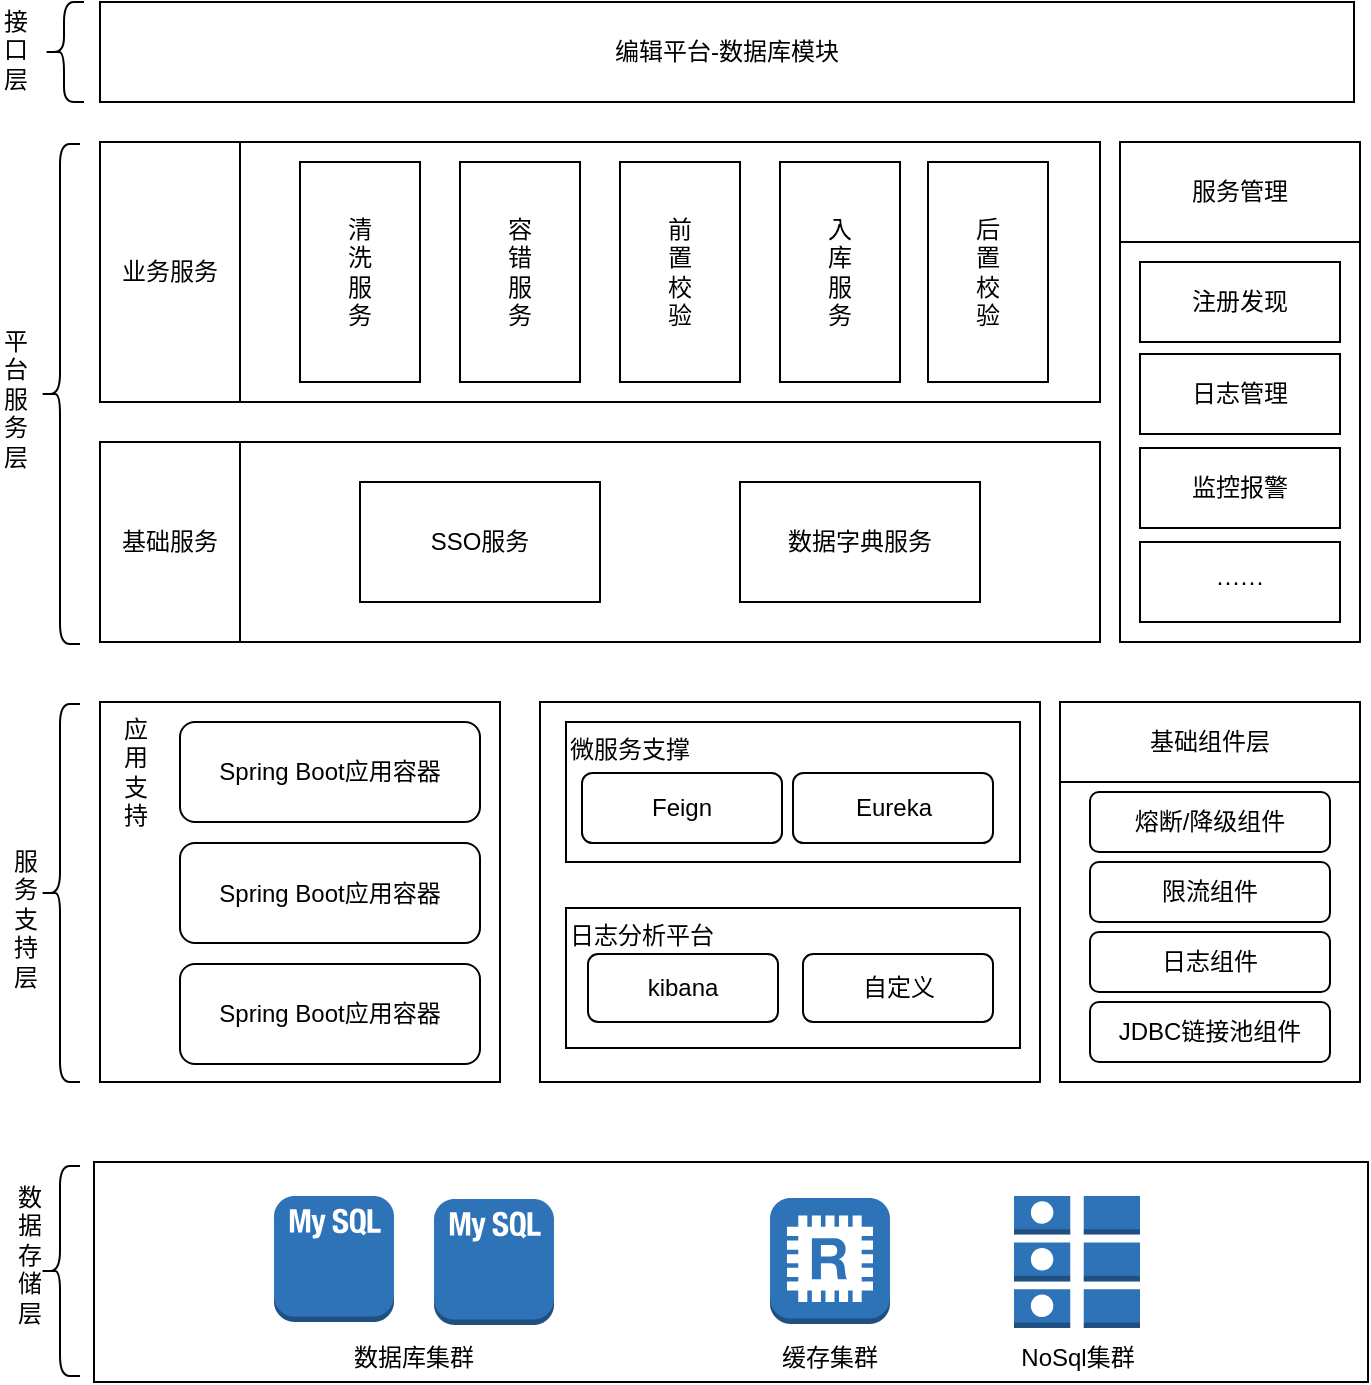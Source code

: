 <mxfile version="12.2.4" type="github" pages="1">
  <diagram id="bwR0MPHZC12A5jwAdn_Z" name="Page-1">
    <mxGraphModel dx="1408" dy="758" grid="1" gridSize="10" guides="1" tooltips="1" connect="1" arrows="1" fold="1" page="1" pageScale="1" pageWidth="827" pageHeight="1169" math="0" shadow="0">
      <root>
        <mxCell id="0"/>
        <mxCell id="1" parent="0"/>
        <mxCell id="ZqbOeCTGDKddQ_U7KF8V-39" value="平&lt;br&gt;台&lt;br&gt;服&lt;br&gt;务&lt;br&gt;层" style="text;html=1;resizable=0;points=[];autosize=1;align=left;verticalAlign=top;spacingTop=-4;" vertex="1" parent="1">
          <mxGeometry x="73" y="330" width="30" height="70" as="geometry"/>
        </mxCell>
        <mxCell id="ZqbOeCTGDKddQ_U7KF8V-60" value="服&lt;br&gt;务&lt;br&gt;支&lt;br&gt;持&lt;br&gt;层" style="text;html=1;resizable=0;points=[];autosize=1;align=left;verticalAlign=top;spacingTop=-4;" vertex="1" parent="1">
          <mxGeometry x="78" y="590" width="30" height="70" as="geometry"/>
        </mxCell>
        <mxCell id="ZqbOeCTGDKddQ_U7KF8V-68" value="" style="group" vertex="1" connectable="0" parent="1">
          <mxGeometry x="93" y="240" width="660" height="251" as="geometry"/>
        </mxCell>
        <mxCell id="ZqbOeCTGDKddQ_U7KF8V-23" value="" style="group" vertex="1" connectable="0" parent="ZqbOeCTGDKddQ_U7KF8V-68">
          <mxGeometry x="30" width="500" height="130" as="geometry"/>
        </mxCell>
        <mxCell id="ZqbOeCTGDKddQ_U7KF8V-1" value="" style="rounded=0;whiteSpace=wrap;html=1;" vertex="1" parent="ZqbOeCTGDKddQ_U7KF8V-23">
          <mxGeometry width="500" height="130" as="geometry"/>
        </mxCell>
        <mxCell id="ZqbOeCTGDKddQ_U7KF8V-7" value="清&lt;br&gt;洗&lt;br&gt;服&lt;br&gt;务" style="rounded=0;whiteSpace=wrap;html=1;verticalAlign=middle;flipV=0;flipH=0;" vertex="1" parent="ZqbOeCTGDKddQ_U7KF8V-23">
          <mxGeometry x="100" y="10" width="60" height="110" as="geometry"/>
        </mxCell>
        <mxCell id="ZqbOeCTGDKddQ_U7KF8V-8" value="容&lt;br&gt;错&lt;br&gt;服&lt;br&gt;务" style="rounded=0;whiteSpace=wrap;html=1;verticalAlign=middle;flipV=0;flipH=0;" vertex="1" parent="ZqbOeCTGDKddQ_U7KF8V-23">
          <mxGeometry x="180" y="10" width="60" height="110" as="geometry"/>
        </mxCell>
        <mxCell id="ZqbOeCTGDKddQ_U7KF8V-9" value="前&lt;br&gt;置&lt;br&gt;校&lt;br&gt;验" style="rounded=0;whiteSpace=wrap;html=1;verticalAlign=middle;flipV=0;flipH=0;" vertex="1" parent="ZqbOeCTGDKddQ_U7KF8V-23">
          <mxGeometry x="260" y="10" width="60" height="110" as="geometry"/>
        </mxCell>
        <mxCell id="ZqbOeCTGDKddQ_U7KF8V-10" value="入&lt;br&gt;库&lt;br&gt;服&lt;br&gt;务" style="rounded=0;whiteSpace=wrap;html=1;verticalAlign=middle;flipV=0;flipH=0;" vertex="1" parent="ZqbOeCTGDKddQ_U7KF8V-23">
          <mxGeometry x="340" y="10" width="60" height="110" as="geometry"/>
        </mxCell>
        <mxCell id="ZqbOeCTGDKddQ_U7KF8V-12" value="后&lt;br&gt;置&lt;br&gt;校&lt;br&gt;验" style="rounded=0;whiteSpace=wrap;html=1;verticalAlign=middle;flipV=0;flipH=0;" vertex="1" parent="ZqbOeCTGDKddQ_U7KF8V-23">
          <mxGeometry x="414" y="10" width="60" height="110" as="geometry"/>
        </mxCell>
        <mxCell id="ZqbOeCTGDKddQ_U7KF8V-21" value="业务服务" style="rounded=0;whiteSpace=wrap;html=1;" vertex="1" parent="ZqbOeCTGDKddQ_U7KF8V-23">
          <mxGeometry width="70" height="130" as="geometry"/>
        </mxCell>
        <mxCell id="ZqbOeCTGDKddQ_U7KF8V-25" value="" style="group" vertex="1" connectable="0" parent="ZqbOeCTGDKddQ_U7KF8V-68">
          <mxGeometry x="30" y="150" width="500" height="100" as="geometry"/>
        </mxCell>
        <mxCell id="ZqbOeCTGDKddQ_U7KF8V-14" value="" style="rounded=0;whiteSpace=wrap;html=1;" vertex="1" parent="ZqbOeCTGDKddQ_U7KF8V-25">
          <mxGeometry width="500" height="100" as="geometry"/>
        </mxCell>
        <mxCell id="ZqbOeCTGDKddQ_U7KF8V-15" value="SSO服务" style="rounded=0;whiteSpace=wrap;html=1;" vertex="1" parent="ZqbOeCTGDKddQ_U7KF8V-25">
          <mxGeometry x="130" y="20" width="120" height="60" as="geometry"/>
        </mxCell>
        <mxCell id="ZqbOeCTGDKddQ_U7KF8V-16" value="数据字典服务" style="rounded=0;whiteSpace=wrap;html=1;" vertex="1" parent="ZqbOeCTGDKddQ_U7KF8V-25">
          <mxGeometry x="320" y="20" width="120" height="60" as="geometry"/>
        </mxCell>
        <mxCell id="ZqbOeCTGDKddQ_U7KF8V-24" value="基础服务" style="rounded=0;whiteSpace=wrap;html=1;" vertex="1" parent="ZqbOeCTGDKddQ_U7KF8V-25">
          <mxGeometry width="70" height="100" as="geometry"/>
        </mxCell>
        <mxCell id="ZqbOeCTGDKddQ_U7KF8V-38" value="" style="shape=curlyBracket;whiteSpace=wrap;html=1;rounded=1;" vertex="1" parent="ZqbOeCTGDKddQ_U7KF8V-68">
          <mxGeometry y="1" width="20" height="250" as="geometry"/>
        </mxCell>
        <mxCell id="ZqbOeCTGDKddQ_U7KF8V-67" value="" style="group" vertex="1" connectable="0" parent="ZqbOeCTGDKddQ_U7KF8V-68">
          <mxGeometry x="540" width="120" height="250" as="geometry"/>
        </mxCell>
        <mxCell id="ZqbOeCTGDKddQ_U7KF8V-26" value="" style="rounded=0;whiteSpace=wrap;html=1;" vertex="1" parent="ZqbOeCTGDKddQ_U7KF8V-67">
          <mxGeometry width="120" height="250" as="geometry"/>
        </mxCell>
        <mxCell id="ZqbOeCTGDKddQ_U7KF8V-27" value="服务管理" style="rounded=0;whiteSpace=wrap;html=1;" vertex="1" parent="ZqbOeCTGDKddQ_U7KF8V-67">
          <mxGeometry width="120" height="50" as="geometry"/>
        </mxCell>
        <mxCell id="ZqbOeCTGDKddQ_U7KF8V-28" value="注册发现" style="rounded=0;whiteSpace=wrap;html=1;" vertex="1" parent="ZqbOeCTGDKddQ_U7KF8V-67">
          <mxGeometry x="10" y="60" width="100" height="40" as="geometry"/>
        </mxCell>
        <mxCell id="ZqbOeCTGDKddQ_U7KF8V-29" value="日志管理" style="rounded=0;whiteSpace=wrap;html=1;" vertex="1" parent="ZqbOeCTGDKddQ_U7KF8V-67">
          <mxGeometry x="10" y="106" width="100" height="40" as="geometry"/>
        </mxCell>
        <mxCell id="ZqbOeCTGDKddQ_U7KF8V-30" value="监控报警" style="rounded=0;whiteSpace=wrap;html=1;" vertex="1" parent="ZqbOeCTGDKddQ_U7KF8V-67">
          <mxGeometry x="10" y="153" width="100" height="40" as="geometry"/>
        </mxCell>
        <mxCell id="ZqbOeCTGDKddQ_U7KF8V-36" value="······" style="rounded=0;whiteSpace=wrap;html=1;" vertex="1" parent="ZqbOeCTGDKddQ_U7KF8V-67">
          <mxGeometry x="10" y="200" width="100" height="40" as="geometry"/>
        </mxCell>
        <mxCell id="ZqbOeCTGDKddQ_U7KF8V-72" value="" style="group" vertex="1" connectable="0" parent="1">
          <mxGeometry x="93" y="520" width="660" height="190" as="geometry"/>
        </mxCell>
        <mxCell id="ZqbOeCTGDKddQ_U7KF8V-59" value="" style="shape=curlyBracket;whiteSpace=wrap;html=1;rounded=1;align=center;" vertex="1" parent="ZqbOeCTGDKddQ_U7KF8V-72">
          <mxGeometry y="1" width="20" height="189" as="geometry"/>
        </mxCell>
        <mxCell id="ZqbOeCTGDKddQ_U7KF8V-69" value="" style="group" vertex="1" connectable="0" parent="ZqbOeCTGDKddQ_U7KF8V-72">
          <mxGeometry x="510" width="150" height="190" as="geometry"/>
        </mxCell>
        <mxCell id="ZqbOeCTGDKddQ_U7KF8V-41" value="" style="rounded=0;whiteSpace=wrap;html=1;" vertex="1" parent="ZqbOeCTGDKddQ_U7KF8V-69">
          <mxGeometry width="150" height="190" as="geometry"/>
        </mxCell>
        <mxCell id="ZqbOeCTGDKddQ_U7KF8V-89" value="" style="group" vertex="1" connectable="0" parent="ZqbOeCTGDKddQ_U7KF8V-69">
          <mxGeometry width="150" height="180" as="geometry"/>
        </mxCell>
        <mxCell id="ZqbOeCTGDKddQ_U7KF8V-42" value="基础组件层" style="rounded=0;whiteSpace=wrap;html=1;" vertex="1" parent="ZqbOeCTGDKddQ_U7KF8V-89">
          <mxGeometry width="150" height="40" as="geometry"/>
        </mxCell>
        <mxCell id="ZqbOeCTGDKddQ_U7KF8V-61" value="熔断/降级组件" style="rounded=1;whiteSpace=wrap;html=1;align=center;" vertex="1" parent="ZqbOeCTGDKddQ_U7KF8V-89">
          <mxGeometry x="15" y="45" width="120" height="30" as="geometry"/>
        </mxCell>
        <mxCell id="ZqbOeCTGDKddQ_U7KF8V-63" value="限流组件" style="rounded=1;whiteSpace=wrap;html=1;align=center;" vertex="1" parent="ZqbOeCTGDKddQ_U7KF8V-89">
          <mxGeometry x="15" y="80" width="120" height="30" as="geometry"/>
        </mxCell>
        <mxCell id="ZqbOeCTGDKddQ_U7KF8V-64" value="日志组件" style="rounded=1;whiteSpace=wrap;html=1;align=center;" vertex="1" parent="ZqbOeCTGDKddQ_U7KF8V-89">
          <mxGeometry x="15" y="115" width="120" height="30" as="geometry"/>
        </mxCell>
        <mxCell id="ZqbOeCTGDKddQ_U7KF8V-66" value="JDBC链接池组件" style="rounded=1;whiteSpace=wrap;html=1;align=center;" vertex="1" parent="ZqbOeCTGDKddQ_U7KF8V-89">
          <mxGeometry x="15" y="150" width="120" height="30" as="geometry"/>
        </mxCell>
        <mxCell id="ZqbOeCTGDKddQ_U7KF8V-70" value="" style="group" vertex="1" connectable="0" parent="ZqbOeCTGDKddQ_U7KF8V-72">
          <mxGeometry x="250" width="250" height="190" as="geometry"/>
        </mxCell>
        <mxCell id="ZqbOeCTGDKddQ_U7KF8V-40" value="" style="rounded=0;whiteSpace=wrap;html=1;" vertex="1" parent="ZqbOeCTGDKddQ_U7KF8V-70">
          <mxGeometry width="250" height="190" as="geometry"/>
        </mxCell>
        <mxCell id="ZqbOeCTGDKddQ_U7KF8V-52" value="微服务支撑" style="rounded=0;whiteSpace=wrap;html=1;align=left;horizontal=1;verticalAlign=top;" vertex="1" parent="ZqbOeCTGDKddQ_U7KF8V-70">
          <mxGeometry x="13" y="10" width="227" height="70" as="geometry"/>
        </mxCell>
        <mxCell id="ZqbOeCTGDKddQ_U7KF8V-53" value="日志分析平台" style="rounded=0;whiteSpace=wrap;html=1;align=left;verticalAlign=top;" vertex="1" parent="ZqbOeCTGDKddQ_U7KF8V-70">
          <mxGeometry x="13" y="103" width="227" height="70" as="geometry"/>
        </mxCell>
        <mxCell id="ZqbOeCTGDKddQ_U7KF8V-55" value="Feign" style="rounded=1;whiteSpace=wrap;html=1;align=center;" vertex="1" parent="ZqbOeCTGDKddQ_U7KF8V-70">
          <mxGeometry x="21" y="35.5" width="100" height="35" as="geometry"/>
        </mxCell>
        <mxCell id="ZqbOeCTGDKddQ_U7KF8V-56" value="Eureka" style="rounded=1;whiteSpace=wrap;html=1;align=center;" vertex="1" parent="ZqbOeCTGDKddQ_U7KF8V-70">
          <mxGeometry x="126.5" y="35.5" width="100" height="35" as="geometry"/>
        </mxCell>
        <mxCell id="ZqbOeCTGDKddQ_U7KF8V-57" value="kibana" style="rounded=1;whiteSpace=wrap;html=1;align=center;" vertex="1" parent="ZqbOeCTGDKddQ_U7KF8V-70">
          <mxGeometry x="24" y="126" width="95" height="34" as="geometry"/>
        </mxCell>
        <mxCell id="ZqbOeCTGDKddQ_U7KF8V-58" value="自定义" style="rounded=1;whiteSpace=wrap;html=1;align=center;" vertex="1" parent="ZqbOeCTGDKddQ_U7KF8V-70">
          <mxGeometry x="131.5" y="126" width="95" height="34" as="geometry"/>
        </mxCell>
        <mxCell id="ZqbOeCTGDKddQ_U7KF8V-71" value="" style="group" vertex="1" connectable="0" parent="ZqbOeCTGDKddQ_U7KF8V-72">
          <mxGeometry x="30" width="200" height="190" as="geometry"/>
        </mxCell>
        <mxCell id="ZqbOeCTGDKddQ_U7KF8V-37" value="应&lt;br&gt;用&lt;br&gt;支&lt;br&gt;持" style="rounded=0;whiteSpace=wrap;html=1;align=left;verticalAlign=top;horizontal=1;spacingLeft=10;" vertex="1" parent="ZqbOeCTGDKddQ_U7KF8V-71">
          <mxGeometry width="200" height="190" as="geometry"/>
        </mxCell>
        <mxCell id="ZqbOeCTGDKddQ_U7KF8V-44" value="Spring Boot应用容器" style="rounded=1;whiteSpace=wrap;html=1;align=center;verticalAlign=middle;" vertex="1" parent="ZqbOeCTGDKddQ_U7KF8V-71">
          <mxGeometry x="40" y="10" width="150" height="50" as="geometry"/>
        </mxCell>
        <mxCell id="ZqbOeCTGDKddQ_U7KF8V-46" value="Spring Boot应用容器" style="rounded=1;whiteSpace=wrap;html=1;align=center;verticalAlign=middle;" vertex="1" parent="ZqbOeCTGDKddQ_U7KF8V-71">
          <mxGeometry x="40" y="70.5" width="150" height="50" as="geometry"/>
        </mxCell>
        <mxCell id="ZqbOeCTGDKddQ_U7KF8V-48" value="Spring Boot应用容器" style="rounded=1;whiteSpace=wrap;html=1;align=center;verticalAlign=middle;" vertex="1" parent="ZqbOeCTGDKddQ_U7KF8V-71">
          <mxGeometry x="40" y="131" width="150" height="50" as="geometry"/>
        </mxCell>
        <mxCell id="ZqbOeCTGDKddQ_U7KF8V-88" value="" style="group" vertex="1" connectable="0" parent="1">
          <mxGeometry x="80" y="750" width="677" height="110" as="geometry"/>
        </mxCell>
        <mxCell id="ZqbOeCTGDKddQ_U7KF8V-80" value="" style="shape=curlyBracket;whiteSpace=wrap;html=1;rounded=1;align=center;" vertex="1" parent="ZqbOeCTGDKddQ_U7KF8V-88">
          <mxGeometry x="13" y="2" width="20" height="105" as="geometry"/>
        </mxCell>
        <mxCell id="ZqbOeCTGDKddQ_U7KF8V-81" value="数&lt;br&gt;据&lt;br&gt;存&lt;br&gt;储&lt;br&gt;层" style="text;html=1;resizable=0;points=[];autosize=1;align=left;verticalAlign=top;spacingTop=-4;" vertex="1" parent="ZqbOeCTGDKddQ_U7KF8V-88">
          <mxGeometry y="8" width="30" height="70" as="geometry"/>
        </mxCell>
        <mxCell id="ZqbOeCTGDKddQ_U7KF8V-86" value="" style="group" vertex="1" connectable="0" parent="ZqbOeCTGDKddQ_U7KF8V-88">
          <mxGeometry x="40" width="637" height="110" as="geometry"/>
        </mxCell>
        <mxCell id="ZqbOeCTGDKddQ_U7KF8V-74" value="" style="rounded=0;whiteSpace=wrap;html=1;align=center;" vertex="1" parent="ZqbOeCTGDKddQ_U7KF8V-86">
          <mxGeometry width="637" height="110" as="geometry"/>
        </mxCell>
        <mxCell id="ZqbOeCTGDKddQ_U7KF8V-75" value="" style="outlineConnect=0;dashed=0;verticalLabelPosition=bottom;verticalAlign=top;align=center;html=1;shape=mxgraph.aws3.mysql_db_instance_2;fillColor=#2E73B8;gradientColor=none;" vertex="1" parent="ZqbOeCTGDKddQ_U7KF8V-86">
          <mxGeometry x="90" y="17" width="60" height="63" as="geometry"/>
        </mxCell>
        <mxCell id="ZqbOeCTGDKddQ_U7KF8V-76" value="" style="outlineConnect=0;dashed=0;verticalLabelPosition=bottom;verticalAlign=top;align=center;html=1;shape=mxgraph.aws3.redis;fillColor=#2E73B8;gradientColor=none;" vertex="1" parent="ZqbOeCTGDKddQ_U7KF8V-86">
          <mxGeometry x="338" y="18" width="60" height="63" as="geometry"/>
        </mxCell>
        <mxCell id="ZqbOeCTGDKddQ_U7KF8V-77" value="" style="outlineConnect=0;dashed=0;verticalLabelPosition=bottom;verticalAlign=top;align=center;html=1;shape=mxgraph.aws3.attributes;fillColor=#2E73B8;gradientColor=none;" vertex="1" parent="ZqbOeCTGDKddQ_U7KF8V-86">
          <mxGeometry x="460" y="17" width="63" height="66" as="geometry"/>
        </mxCell>
        <mxCell id="ZqbOeCTGDKddQ_U7KF8V-78" value="" style="outlineConnect=0;dashed=0;verticalLabelPosition=bottom;verticalAlign=top;align=center;html=1;shape=mxgraph.aws3.mysql_db_instance_2;fillColor=#2E73B8;gradientColor=none;" vertex="1" parent="ZqbOeCTGDKddQ_U7KF8V-86">
          <mxGeometry x="170" y="18.5" width="60" height="63" as="geometry"/>
        </mxCell>
        <mxCell id="ZqbOeCTGDKddQ_U7KF8V-82" value="数据库集群" style="text;html=1;strokeColor=none;fillColor=none;align=center;verticalAlign=middle;whiteSpace=wrap;rounded=0;" vertex="1" parent="ZqbOeCTGDKddQ_U7KF8V-86">
          <mxGeometry x="120" y="88" width="80" height="20" as="geometry"/>
        </mxCell>
        <mxCell id="ZqbOeCTGDKddQ_U7KF8V-83" value="缓存集群" style="text;html=1;strokeColor=none;fillColor=none;align=center;verticalAlign=middle;whiteSpace=wrap;rounded=0;" vertex="1" parent="ZqbOeCTGDKddQ_U7KF8V-86">
          <mxGeometry x="328" y="88" width="80" height="20" as="geometry"/>
        </mxCell>
        <mxCell id="ZqbOeCTGDKddQ_U7KF8V-84" value="NoSql集群" style="text;html=1;strokeColor=none;fillColor=none;align=center;verticalAlign=middle;whiteSpace=wrap;rounded=0;" vertex="1" parent="ZqbOeCTGDKddQ_U7KF8V-86">
          <mxGeometry x="451.5" y="88" width="80" height="20" as="geometry"/>
        </mxCell>
        <mxCell id="ZqbOeCTGDKddQ_U7KF8V-90" value="编辑平台-数据库模块" style="rounded=0;whiteSpace=wrap;html=1;align=center;" vertex="1" parent="1">
          <mxGeometry x="123" y="170" width="627" height="50" as="geometry"/>
        </mxCell>
        <mxCell id="ZqbOeCTGDKddQ_U7KF8V-91" value="" style="shape=curlyBracket;whiteSpace=wrap;html=1;rounded=1;align=center;" vertex="1" parent="1">
          <mxGeometry x="95" y="170" width="20" height="50" as="geometry"/>
        </mxCell>
        <mxCell id="ZqbOeCTGDKddQ_U7KF8V-92" value="接&lt;br&gt;口&lt;br&gt;层" style="text;html=1;resizable=0;points=[];autosize=1;align=left;verticalAlign=top;spacingTop=-4;" vertex="1" parent="1">
          <mxGeometry x="73" y="170" width="30" height="40" as="geometry"/>
        </mxCell>
      </root>
    </mxGraphModel>
  </diagram>
</mxfile>
